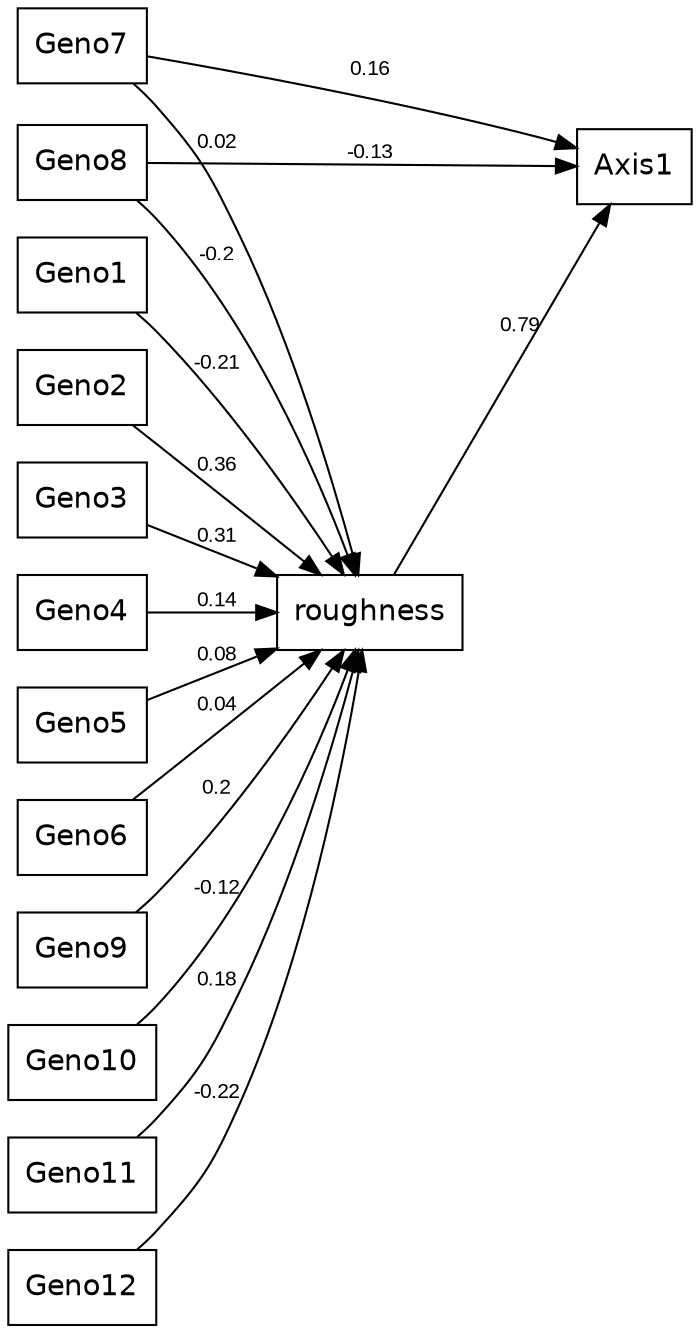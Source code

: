 digraph "sem.fit" {
  rankdir=LR;
  size="12,12";
  node [fontname="Helvetica" fontsize=14 shape=box];
  edge [fontname="Arial" fontsize=10];
  center=1;
  "roughness" -> "Axis1" [label="0.79"];
  "Geno1" -> "roughness" [label="-0.21"];
  "Geno2" -> "roughness" [label="0.36"];
  "Geno3" -> "roughness" [label="0.31"];
  "Geno4" -> "roughness" [label="0.14"];
  "Geno5" -> "roughness" [label="0.08"];
  "Geno6" -> "roughness" [label="0.04"];
  "Geno7" -> "roughness" [label="0.02"];
  "Geno7" -> "Axis1" [label="0.16"];
  "Geno8" -> "roughness" [label="-0.2"];
  "Geno8" -> "Axis1" [label="-0.13"];
  "Geno9" -> "roughness" [label="0.2"];
  "Geno10" -> "roughness" [label="-0.12"];
  "Geno11" -> "roughness" [label="0.18"];
  "Geno12" -> "roughness" [label="-0.22"];
}
